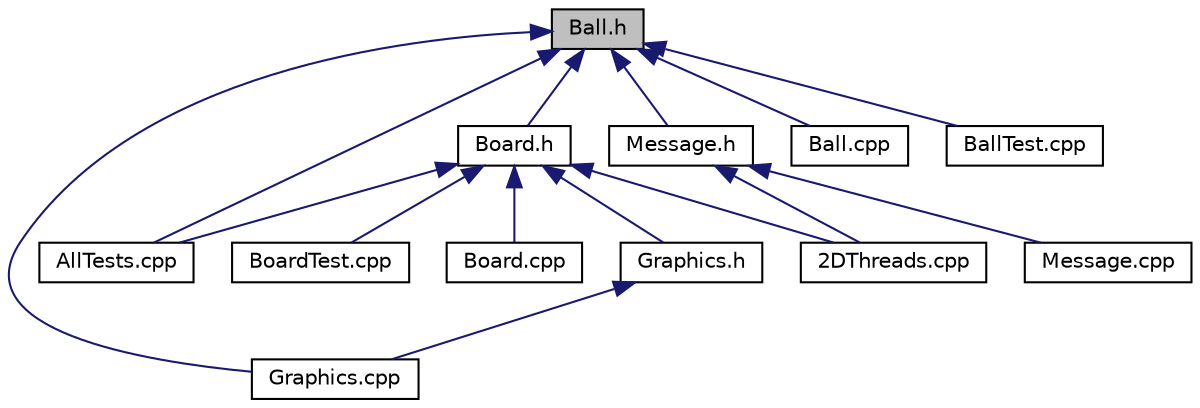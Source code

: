 digraph "Ball.h"
{
  edge [fontname="Helvetica",fontsize="10",labelfontname="Helvetica",labelfontsize="10"];
  node [fontname="Helvetica",fontsize="10",shape=record];
  Node1 [label="Ball.h",height=0.2,width=0.4,color="black", fillcolor="grey75", style="filled", fontcolor="black"];
  Node1 -> Node2 [dir="back",color="midnightblue",fontsize="10",style="solid"];
  Node2 [label="Board.h",height=0.2,width=0.4,color="black", fillcolor="white", style="filled",URL="$Board_8h.html"];
  Node2 -> Node3 [dir="back",color="midnightblue",fontsize="10",style="solid"];
  Node3 [label="2DThreads.cpp",height=0.2,width=0.4,color="black", fillcolor="white", style="filled",URL="$2DThreads_8cpp.html"];
  Node2 -> Node4 [dir="back",color="midnightblue",fontsize="10",style="solid"];
  Node4 [label="AllTests.cpp",height=0.2,width=0.4,color="black", fillcolor="white", style="filled",URL="$AllTests_8cpp.html"];
  Node2 -> Node5 [dir="back",color="midnightblue",fontsize="10",style="solid"];
  Node5 [label="Board.cpp",height=0.2,width=0.4,color="black", fillcolor="white", style="filled",URL="$Board_8cpp.html"];
  Node2 -> Node6 [dir="back",color="midnightblue",fontsize="10",style="solid"];
  Node6 [label="BoardTest.cpp",height=0.2,width=0.4,color="black", fillcolor="white", style="filled",URL="$BoardTest_8cpp.html"];
  Node2 -> Node7 [dir="back",color="midnightblue",fontsize="10",style="solid"];
  Node7 [label="Graphics.h",height=0.2,width=0.4,color="black", fillcolor="white", style="filled",URL="$Graphics_8h.html"];
  Node7 -> Node8 [dir="back",color="midnightblue",fontsize="10",style="solid"];
  Node8 [label="Graphics.cpp",height=0.2,width=0.4,color="black", fillcolor="white", style="filled",URL="$Graphics_8cpp.html"];
  Node1 -> Node9 [dir="back",color="midnightblue",fontsize="10",style="solid"];
  Node9 [label="Message.h",height=0.2,width=0.4,color="black", fillcolor="white", style="filled",URL="$Message_8h.html"];
  Node9 -> Node3 [dir="back",color="midnightblue",fontsize="10",style="solid"];
  Node9 -> Node10 [dir="back",color="midnightblue",fontsize="10",style="solid"];
  Node10 [label="Message.cpp",height=0.2,width=0.4,color="black", fillcolor="white", style="filled",URL="$Message_8cpp.html"];
  Node1 -> Node4 [dir="back",color="midnightblue",fontsize="10",style="solid"];
  Node1 -> Node11 [dir="back",color="midnightblue",fontsize="10",style="solid"];
  Node11 [label="Ball.cpp",height=0.2,width=0.4,color="black", fillcolor="white", style="filled",URL="$Ball_8cpp.html"];
  Node1 -> Node12 [dir="back",color="midnightblue",fontsize="10",style="solid"];
  Node12 [label="BallTest.cpp",height=0.2,width=0.4,color="black", fillcolor="white", style="filled",URL="$BallTest_8cpp.html"];
  Node1 -> Node8 [dir="back",color="midnightblue",fontsize="10",style="solid"];
}
